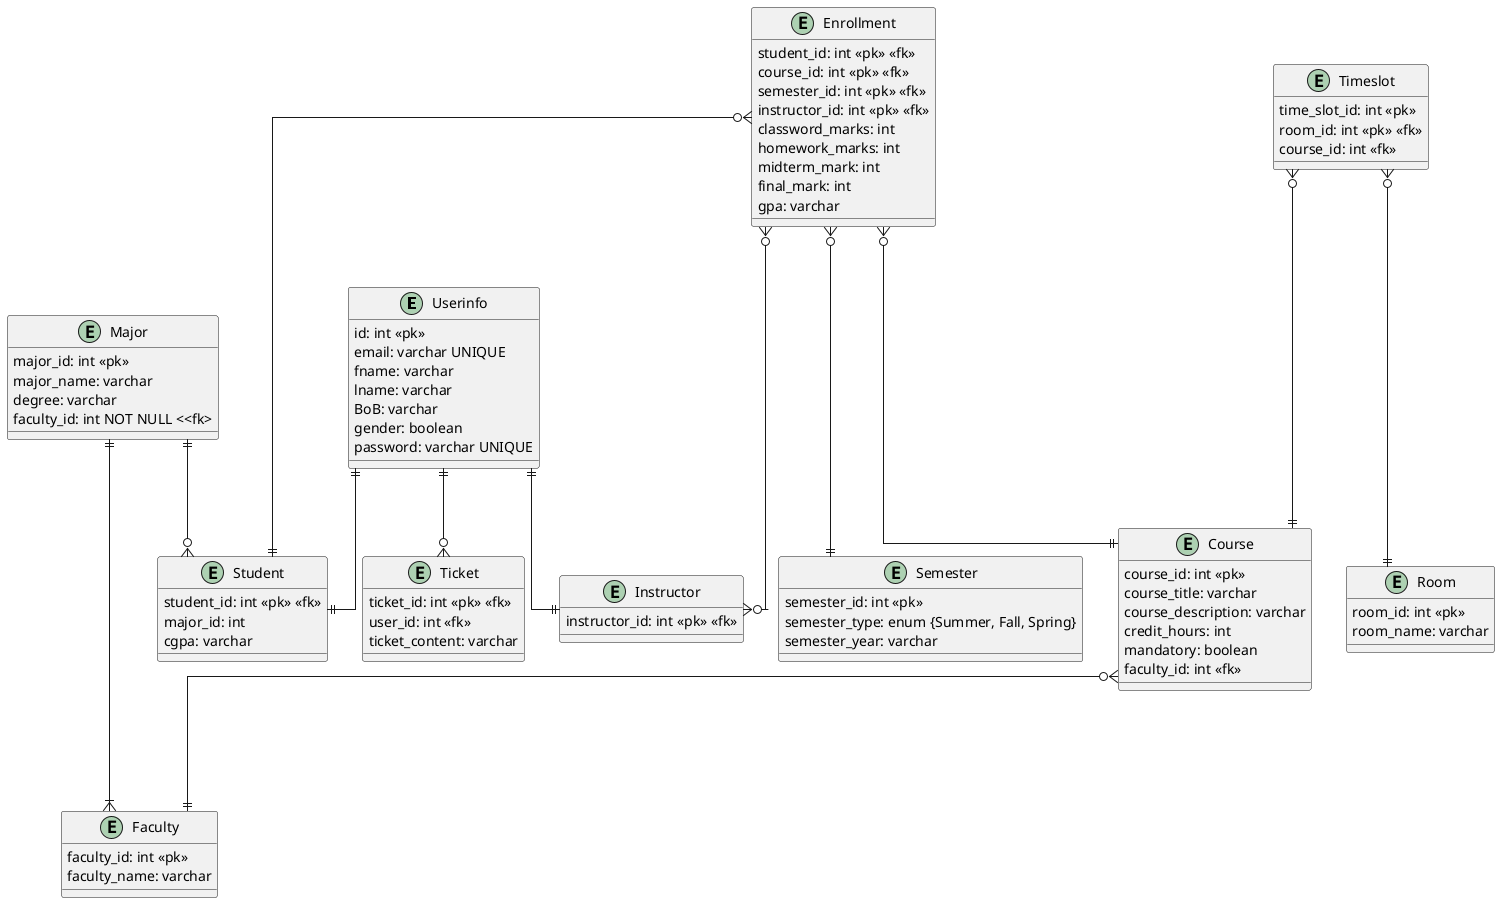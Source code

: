 @startuml

skinparam linetype ortho

Entity Userinfo {
    id: int <<pk>>
    email: varchar UNIQUE
    fname: varchar
    lname: varchar
    BoB: varchar
    gender: boolean
    password: varchar UNIQUE
}

Entity Student {
    student_id: int <<pk>> <<fk>>
    major_id: int
    cgpa: varchar
}

Entity Instructor {
    instructor_id: int <<pk>> <<fk>>
}

Entity Ticket {
    ticket_id: int <<pk>> <<fk>>
    user_id: int <<fk>>
    ticket_content: varchar
}

Entity Semester {
    semester_id: int <<pk>>
    semester_type: enum {Summer, Fall, Spring}
    semester_year: varchar
}

Entity Enrollment {
    student_id: int <<pk>> <<fk>>
    course_id: int <<pk>> <<fk>>
    semester_id: int <<pk>> <<fk>>
    instructor_id: int <<pk>> <<fk>>
    classword_marks: int
    homework_marks: int
    midterm_mark: int
    final_mark: int
    gpa: varchar
}

Entity Faculty {
    faculty_id: int <<pk>>
    faculty_name: varchar
}

Entity Major {
    major_id: int <<pk>>
    major_name: varchar
    degree: varchar
    faculty_id: int NOT NULL <<fk>

}

Entity Timeslot {
    time_slot_id: int <<pk>>
    room_id: int <<pk>> <<fk>>
    course_id: int <<fk>>

}

Entity Room {
    room_id: int <<pk>>
    room_name: varchar

}

Entity Course {
    course_id: int <<pk>>
    course_title: varchar
    course_description: varchar
    credit_hours: int
    mandatory: boolean
    faculty_id: int <<fk>>

}

Userinfo ||--|| Instructor
Userinfo ||--|| Student
Userinfo ||--o{ Ticket
Major ||--o{ Student
Major ||--|{ Faculty
Enrollment }o---o{ Instructor
Enrollment }o---|| Student
Enrollment }o---|| Course
Enrollment }o---|| Semester
Course }o---|| Faculty
Timeslot }o---|| Room
Timeslot }o---|| Course

@enduml
